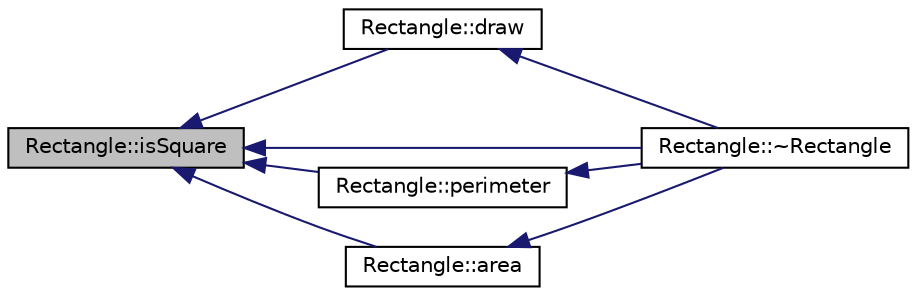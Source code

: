 digraph "Rectangle::isSquare"
{
  edge [fontname="Helvetica",fontsize="10",labelfontname="Helvetica",labelfontsize="10"];
  node [fontname="Helvetica",fontsize="10",shape=record];
  rankdir="LR";
  Node1 [label="Rectangle::isSquare",height=0.2,width=0.4,color="black", fillcolor="grey75", style="filled", fontcolor="black"];
  Node1 -> Node2 [dir="back",color="midnightblue",fontsize="10",style="solid",fontname="Helvetica"];
  Node2 [label="Rectangle::draw",height=0.2,width=0.4,color="black", fillcolor="white", style="filled",URL="$classRectangle.html#ab29376c2eef482411eeb94721bf8b8e4",tooltip="Method draw: Class Rectangle  This method will draw a Rectangle on the canvas. Returns nothing..."];
  Node2 -> Node3 [dir="back",color="midnightblue",fontsize="10",style="solid",fontname="Helvetica"];
  Node3 [label="Rectangle::~Rectangle",height=0.2,width=0.4,color="black", fillcolor="white", style="filled",URL="$classRectangle.html#a494c076b13aadf26efdce07d23c61ddd",tooltip="Destructor ~Rectangle: Class Rectangle  Destructs the rectangle object.  PRE-CONDITIONS <none> ..."];
  Node1 -> Node4 [dir="back",color="midnightblue",fontsize="10",style="solid",fontname="Helvetica"];
  Node4 [label="Rectangle::perimeter",height=0.2,width=0.4,color="black", fillcolor="white", style="filled",URL="$classRectangle.html#a780c7f267cdd4bc530722ec539482b91",tooltip="Method perimeter: Class Rectangle  This virtual method will calculate the perimeter of a Rectangle..."];
  Node4 -> Node3 [dir="back",color="midnightblue",fontsize="10",style="solid",fontname="Helvetica"];
  Node1 -> Node5 [dir="back",color="midnightblue",fontsize="10",style="solid",fontname="Helvetica"];
  Node5 [label="Rectangle::area",height=0.2,width=0.4,color="black", fillcolor="white", style="filled",URL="$classRectangle.html#aa1ec8bdef1152a1010c9e6de5c58c28b",tooltip="Method area: Class Rectangle  This virtual method will calculate the area of a Rectangle, which multiplies the width by the height.  PRE-CONDITIONS <none> "];
  Node5 -> Node3 [dir="back",color="midnightblue",fontsize="10",style="solid",fontname="Helvetica"];
  Node1 -> Node3 [dir="back",color="midnightblue",fontsize="10",style="solid",fontname="Helvetica"];
}
